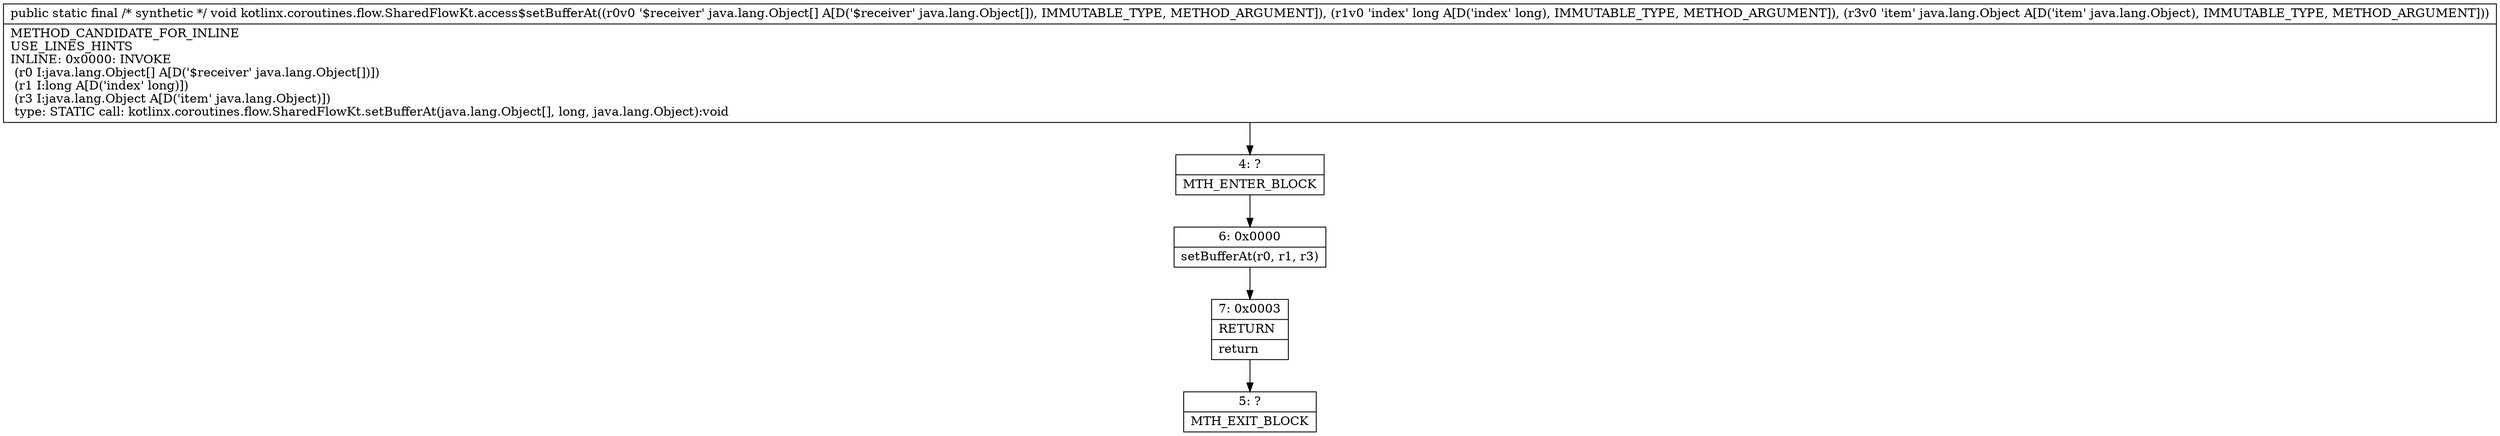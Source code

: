 digraph "CFG forkotlinx.coroutines.flow.SharedFlowKt.access$setBufferAt([Ljava\/lang\/Object;JLjava\/lang\/Object;)V" {
Node_4 [shape=record,label="{4\:\ ?|MTH_ENTER_BLOCK\l}"];
Node_6 [shape=record,label="{6\:\ 0x0000|setBufferAt(r0, r1, r3)\l}"];
Node_7 [shape=record,label="{7\:\ 0x0003|RETURN\l|return\l}"];
Node_5 [shape=record,label="{5\:\ ?|MTH_EXIT_BLOCK\l}"];
MethodNode[shape=record,label="{public static final \/* synthetic *\/ void kotlinx.coroutines.flow.SharedFlowKt.access$setBufferAt((r0v0 '$receiver' java.lang.Object[] A[D('$receiver' java.lang.Object[]), IMMUTABLE_TYPE, METHOD_ARGUMENT]), (r1v0 'index' long A[D('index' long), IMMUTABLE_TYPE, METHOD_ARGUMENT]), (r3v0 'item' java.lang.Object A[D('item' java.lang.Object), IMMUTABLE_TYPE, METHOD_ARGUMENT]))  | METHOD_CANDIDATE_FOR_INLINE\lUSE_LINES_HINTS\lINLINE: 0x0000: INVOKE  \l  (r0 I:java.lang.Object[] A[D('$receiver' java.lang.Object[])])\l  (r1 I:long A[D('index' long)])\l  (r3 I:java.lang.Object A[D('item' java.lang.Object)])\l type: STATIC call: kotlinx.coroutines.flow.SharedFlowKt.setBufferAt(java.lang.Object[], long, java.lang.Object):void\l}"];
MethodNode -> Node_4;Node_4 -> Node_6;
Node_6 -> Node_7;
Node_7 -> Node_5;
}

